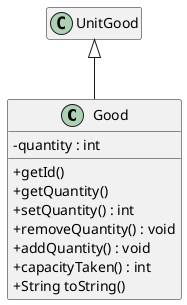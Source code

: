 @startuml
'https://plantuml.com/class-diagram
skinparam classAttributeIconSize 0
hide empty member

class Good {
-quantity : int
+getId()
+getQuantity()
+setQuantity() : int
+removeQuantity() : void
+addQuantity() : void
+capacityTaken() : int
+String toString()
}

skinparam classAttributeIconSize 0

class UnitGood {
}

UnitGood <|-down- Good

@enduml